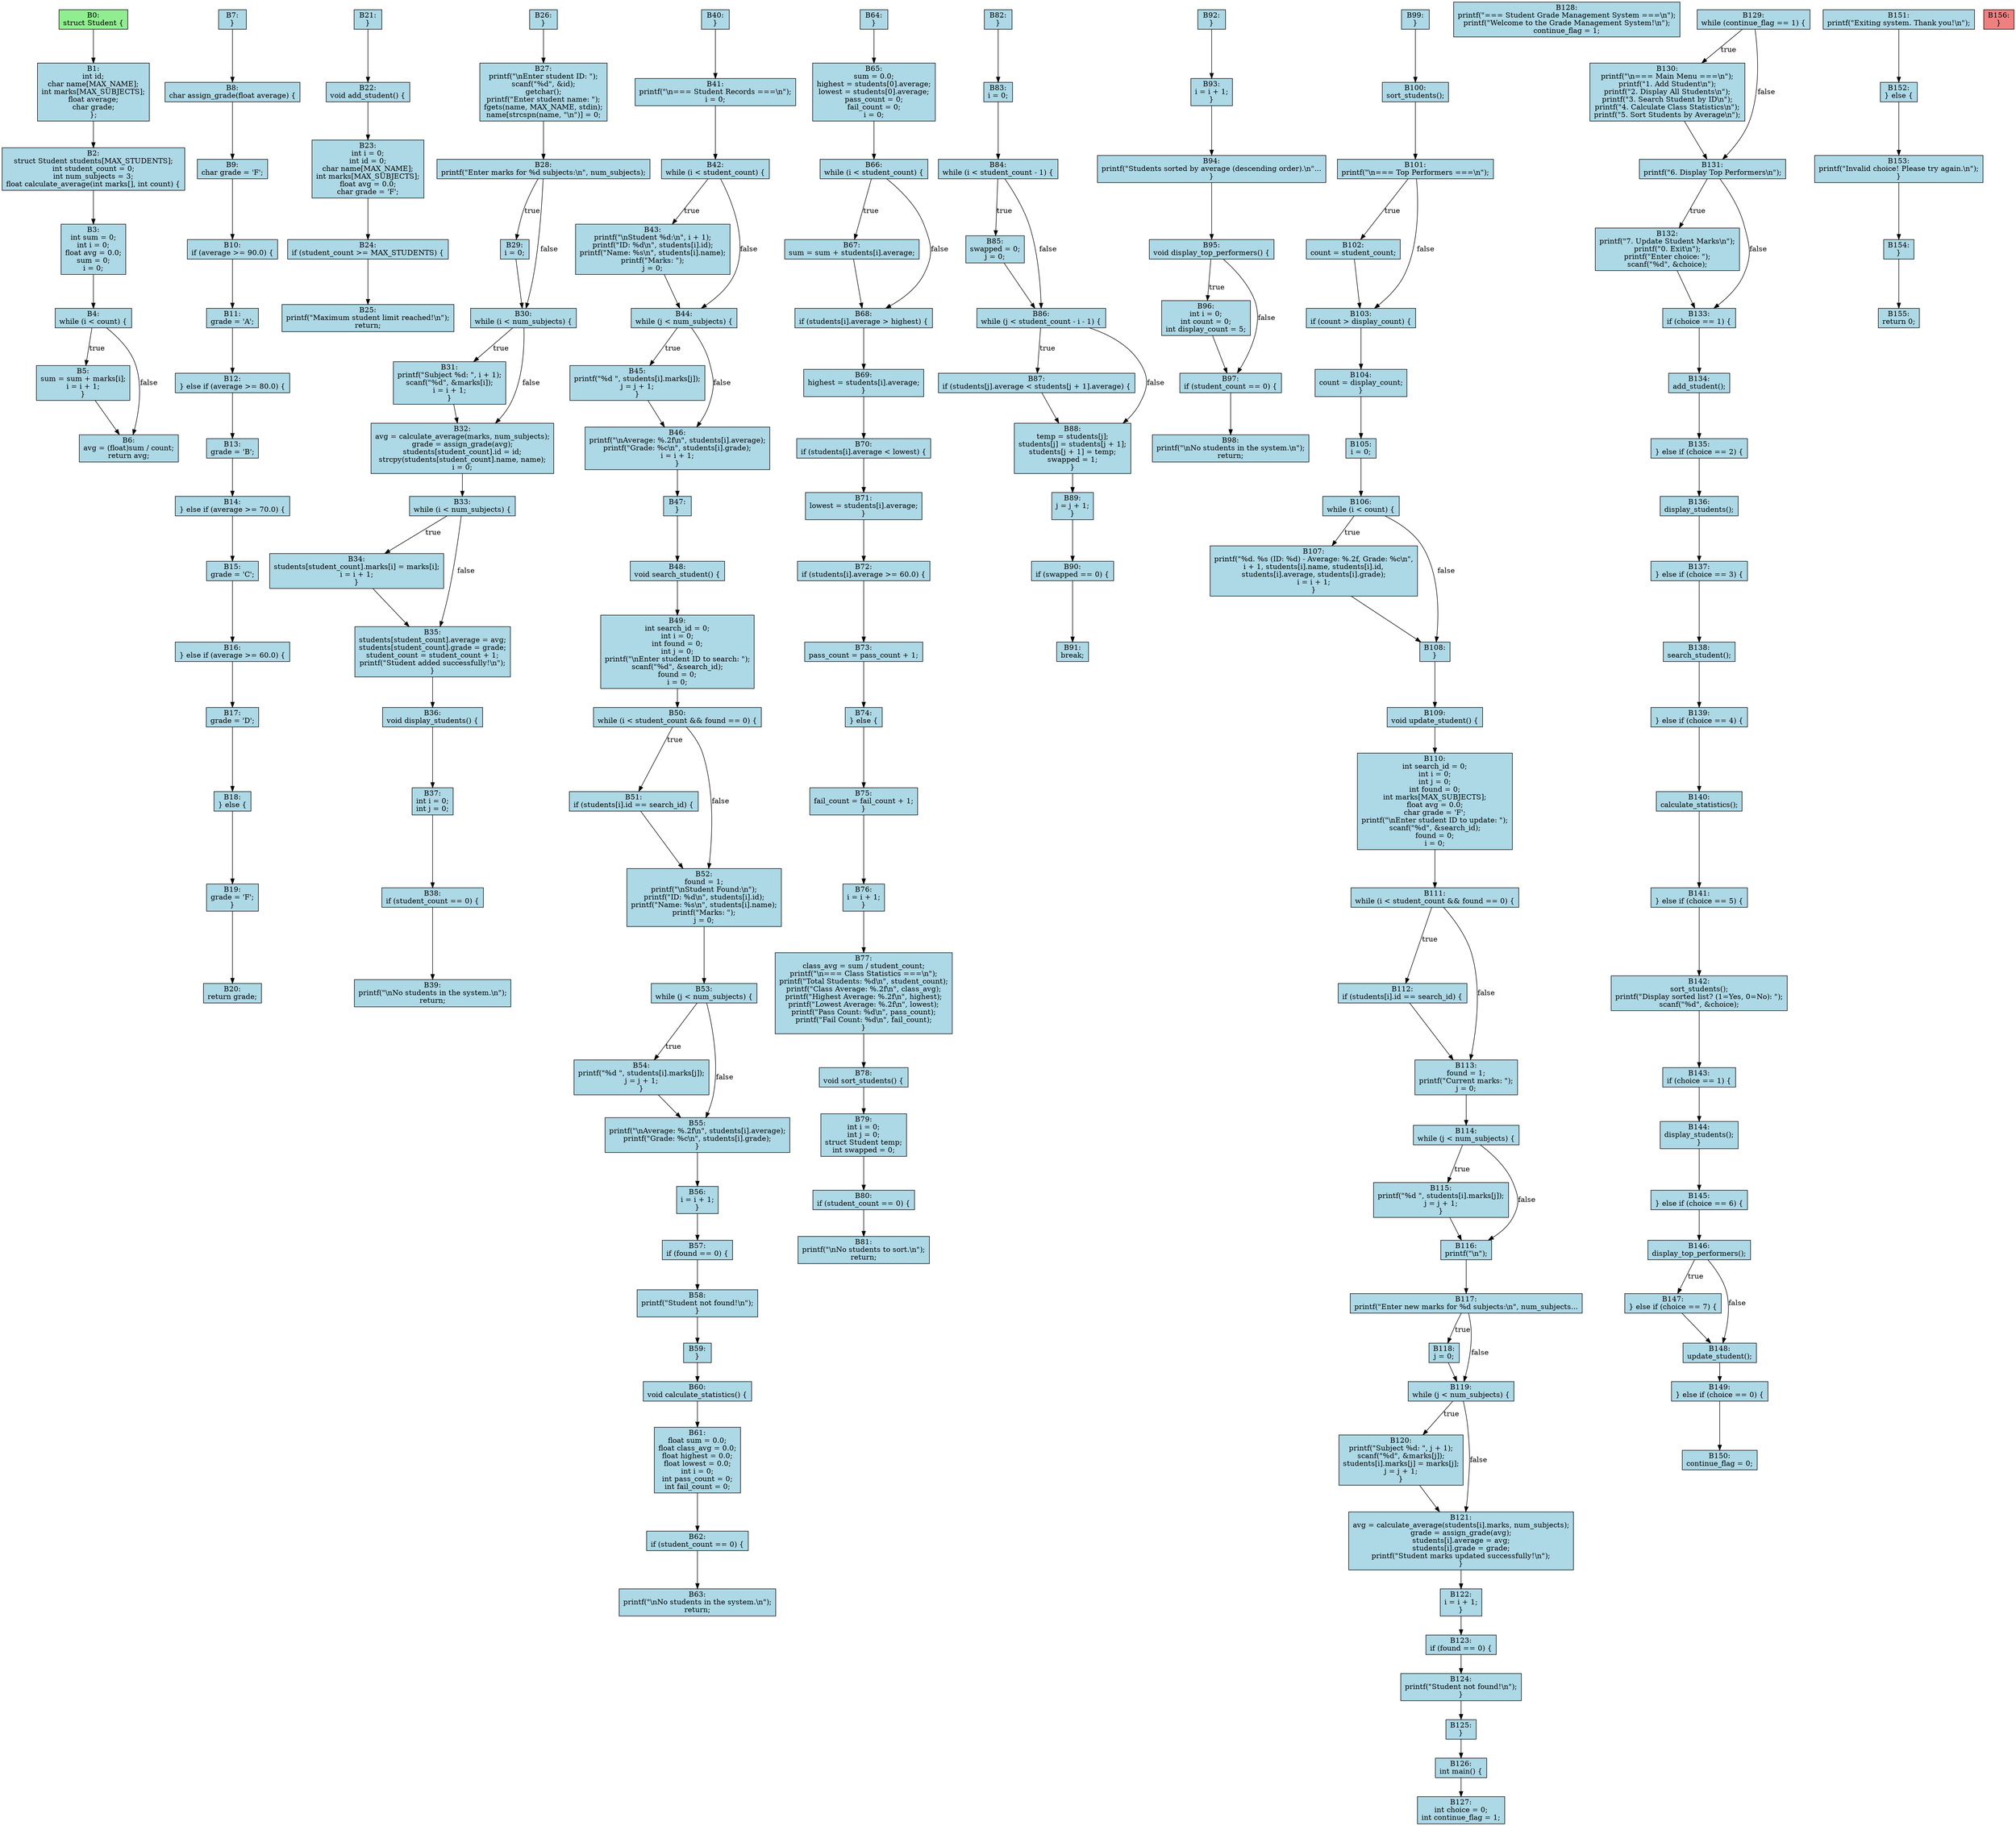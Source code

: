 digraph CFG {
    node [shape=box, style=filled, fillcolor=lightblue];
    rankdir=TB;

    0 [label="B0:\nstruct Student {\n", fillcolor=lightgreen];
    1 [label="B1:\nint id;\nchar name[MAX_NAME];\nint marks[MAX_SUBJECTS];\nfloat average;\nchar grade;\n};\n"];
    2 [label="B2:\nstruct Student students[MAX_STUDENTS];\nint student_count = 0;\nint num_subjects = 3;\nfloat calculate_average(int marks[], int count) {\n"];
    3 [label="B3:\nint sum = 0;\nint i = 0;\nfloat avg = 0.0;\nsum = 0;\ni = 0;\n"];
    4 [label="B4:\nwhile (i < count) {\n"];
    5 [label="B5:\nsum = sum + marks[i];\ni = i + 1;\n}\n"];
    6 [label="B6:\navg = (float)sum / count;\nreturn avg;\n"];
    7 [label="B7:\n}\n"];
    8 [label="B8:\nchar assign_grade(float average) {\n"];
    9 [label="B9:\nchar grade = 'F';\n"];
    10 [label="B10:\nif (average >= 90.0) {\n"];
    11 [label="B11:\ngrade = 'A';\n"];
    12 [label="B12:\n} else if (average >= 80.0) {\n"];
    13 [label="B13:\ngrade = 'B';\n"];
    14 [label="B14:\n} else if (average >= 70.0) {\n"];
    15 [label="B15:\ngrade = 'C';\n"];
    16 [label="B16:\n} else if (average >= 60.0) {\n"];
    17 [label="B17:\ngrade = 'D';\n"];
    18 [label="B18:\n} else {\n"];
    19 [label="B19:\ngrade = 'F';\n}\n"];
    20 [label="B20:\nreturn grade;\n"];
    21 [label="B21:\n}\n"];
    22 [label="B22:\nvoid add_student() {\n"];
    23 [label="B23:\nint i = 0;\nint id = 0;\nchar name[MAX_NAME];\nint marks[MAX_SUBJECTS];\nfloat avg = 0.0;\nchar grade = 'F';\n"];
    24 [label="B24:\nif (student_count >= MAX_STUDENTS) {\n"];
    25 [label="B25:\nprintf(\"Maximum student limit reached!\\n\");\nreturn;\n"];
    26 [label="B26:\n}\n"];
    27 [label="B27:\nprintf(\"\\nEnter student ID: \");\nscanf(\"%d\", &id);\ngetchar();\nprintf(\"Enter student name: \");\nfgets(name, MAX_NAME, stdin);\nname[strcspn(name, \"\\n\")] = 0;\n"];
    28 [label="B28:\nprintf(\"Enter marks for %d subjects:\\n\", num_subjects);\n"];
    29 [label="B29:\ni = 0;\n"];
    30 [label="B30:\nwhile (i < num_subjects) {\n"];
    31 [label="B31:\nprintf(\"Subject %d: \", i + 1);\nscanf(\"%d\", &marks[i]);\ni = i + 1;\n}\n"];
    32 [label="B32:\navg = calculate_average(marks, num_subjects);\ngrade = assign_grade(avg);\nstudents[student_count].id = id;\nstrcpy(students[student_count].name, name);\ni = 0;\n"];
    33 [label="B33:\nwhile (i < num_subjects) {\n"];
    34 [label="B34:\nstudents[student_count].marks[i] = marks[i];\ni = i + 1;\n}\n"];
    35 [label="B35:\nstudents[student_count].average = avg;\nstudents[student_count].grade = grade;\nstudent_count = student_count + 1;\nprintf(\"Student added successfully!\\n\");\n}\n"];
    36 [label="B36:\nvoid display_students() {\n"];
    37 [label="B37:\nint i = 0;\nint j = 0;\n"];
    38 [label="B38:\nif (student_count == 0) {\n"];
    39 [label="B39:\nprintf(\"\\nNo students in the system.\\n\");\nreturn;\n"];
    40 [label="B40:\n}\n"];
    41 [label="B41:\nprintf(\"\\n=== Student Records ===\\n\");\ni = 0;\n"];
    42 [label="B42:\nwhile (i < student_count) {\n"];
    43 [label="B43:\nprintf(\"\\nStudent %d:\\n\", i + 1);\nprintf(\"ID: %d\\n\", students[i].id);\nprintf(\"Name: %s\\n\", students[i].name);\nprintf(\"Marks: \");\nj = 0;\n"];
    44 [label="B44:\nwhile (j < num_subjects) {\n"];
    45 [label="B45:\nprintf(\"%d \", students[i].marks[j]);\nj = j + 1;\n}\n"];
    46 [label="B46:\nprintf(\"\\nAverage: %.2f\\n\", students[i].average);\nprintf(\"Grade: %c\\n\", students[i].grade);\ni = i + 1;\n}\n"];
    47 [label="B47:\n}\n"];
    48 [label="B48:\nvoid search_student() {\n"];
    49 [label="B49:\nint search_id = 0;\nint i = 0;\nint found = 0;\nint j = 0;\nprintf(\"\\nEnter student ID to search: \");\nscanf(\"%d\", &search_id);\nfound = 0;\ni = 0;\n"];
    50 [label="B50:\nwhile (i < student_count && found == 0) {\n"];
    51 [label="B51:\nif (students[i].id == search_id) {\n"];
    52 [label="B52:\nfound = 1;\nprintf(\"\\nStudent Found:\\n\");\nprintf(\"ID: %d\\n\", students[i].id);\nprintf(\"Name: %s\\n\", students[i].name);\nprintf(\"Marks: \");\nj = 0;\n"];
    53 [label="B53:\nwhile (j < num_subjects) {\n"];
    54 [label="B54:\nprintf(\"%d \", students[i].marks[j]);\nj = j + 1;\n}\n"];
    55 [label="B55:\nprintf(\"\\nAverage: %.2f\\n\", students[i].average);\nprintf(\"Grade: %c\\n\", students[i].grade);\n}\n"];
    56 [label="B56:\ni = i + 1;\n}\n"];
    57 [label="B57:\nif (found == 0) {\n"];
    58 [label="B58:\nprintf(\"Student not found!\\n\");\n}\n"];
    59 [label="B59:\n}\n"];
    60 [label="B60:\nvoid calculate_statistics() {\n"];
    61 [label="B61:\nfloat sum = 0.0;\nfloat class_avg = 0.0;\nfloat highest = 0.0;\nfloat lowest = 0.0;\nint i = 0;\nint pass_count = 0;\nint fail_count = 0;\n"];
    62 [label="B62:\nif (student_count == 0) {\n"];
    63 [label="B63:\nprintf(\"\\nNo students in the system.\\n\");\nreturn;\n"];
    64 [label="B64:\n}\n"];
    65 [label="B65:\nsum = 0.0;\nhighest = students[0].average;\nlowest = students[0].average;\npass_count = 0;\nfail_count = 0;\ni = 0;\n"];
    66 [label="B66:\nwhile (i < student_count) {\n"];
    67 [label="B67:\nsum = sum + students[i].average;\n"];
    68 [label="B68:\nif (students[i].average > highest) {\n"];
    69 [label="B69:\nhighest = students[i].average;\n}\n"];
    70 [label="B70:\nif (students[i].average < lowest) {\n"];
    71 [label="B71:\nlowest = students[i].average;\n}\n"];
    72 [label="B72:\nif (students[i].average >= 60.0) {\n"];
    73 [label="B73:\npass_count = pass_count + 1;\n"];
    74 [label="B74:\n} else {\n"];
    75 [label="B75:\nfail_count = fail_count + 1;\n}\n"];
    76 [label="B76:\ni = i + 1;\n}\n"];
    77 [label="B77:\nclass_avg = sum / student_count;\nprintf(\"\\n=== Class Statistics ===\\n\");\nprintf(\"Total Students: %d\\n\", student_count);\nprintf(\"Class Average: %.2f\\n\", class_avg);\nprintf(\"Highest Average: %.2f\\n\", highest);\nprintf(\"Lowest Average: %.2f\\n\", lowest);\nprintf(\"Pass Count: %d\\n\", pass_count);\nprintf(\"Fail Count: %d\\n\", fail_count);\n}\n"];
    78 [label="B78:\nvoid sort_students() {\n"];
    79 [label="B79:\nint i = 0;\nint j = 0;\nstruct Student temp;\nint swapped = 0;\n"];
    80 [label="B80:\nif (student_count == 0) {\n"];
    81 [label="B81:\nprintf(\"\\nNo students to sort.\\n\");\nreturn;\n"];
    82 [label="B82:\n}\n"];
    83 [label="B83:\ni = 0;\n"];
    84 [label="B84:\nwhile (i < student_count - 1) {\n"];
    85 [label="B85:\nswapped = 0;\nj = 0;\n"];
    86 [label="B86:\nwhile (j < student_count - i - 1) {\n"];
    87 [label="B87:\nif (students[j].average < students[j + 1].average) {\n"];
    88 [label="B88:\ntemp = students[j];\nstudents[j] = students[j + 1];\nstudents[j + 1] = temp;\nswapped = 1;\n}\n"];
    89 [label="B89:\nj = j + 1;\n}\n"];
    90 [label="B90:\nif (swapped == 0) {\n"];
    91 [label="B91:\nbreak;\n"];
    92 [label="B92:\n}\n"];
    93 [label="B93:\ni = i + 1;\n}\n"];
    94 [label="B94:\nprintf(\"Students sorted by average (descending order).\\n\"...\n}\n"];
    95 [label="B95:\nvoid display_top_performers() {\n"];
    96 [label="B96:\nint i = 0;\nint count = 0;\nint display_count = 5;\n"];
    97 [label="B97:\nif (student_count == 0) {\n"];
    98 [label="B98:\nprintf(\"\\nNo students in the system.\\n\");\nreturn;\n"];
    99 [label="B99:\n}\n"];
    100 [label="B100:\nsort_students();\n"];
    101 [label="B101:\nprintf(\"\\n=== Top Performers ===\\n\");\n"];
    102 [label="B102:\ncount = student_count;\n"];
    103 [label="B103:\nif (count > display_count) {\n"];
    104 [label="B104:\ncount = display_count;\n}\n"];
    105 [label="B105:\ni = 0;\n"];
    106 [label="B106:\nwhile (i < count) {\n"];
    107 [label="B107:\nprintf(\"%d. %s (ID: %d) - Average: %.2f, Grade: %c\\n\",\ni + 1, students[i].name, students[i].id,\nstudents[i].average, students[i].grade);\ni = i + 1;\n}\n"];
    108 [label="B108:\n}\n"];
    109 [label="B109:\nvoid update_student() {\n"];
    110 [label="B110:\nint search_id = 0;\nint i = 0;\nint j = 0;\nint found = 0;\nint marks[MAX_SUBJECTS];\nfloat avg = 0.0;\nchar grade = 'F';\nprintf(\"\\nEnter student ID to update: \");\nscanf(\"%d\", &search_id);\nfound = 0;\ni = 0;\n"];
    111 [label="B111:\nwhile (i < student_count && found == 0) {\n"];
    112 [label="B112:\nif (students[i].id == search_id) {\n"];
    113 [label="B113:\nfound = 1;\nprintf(\"Current marks: \");\nj = 0;\n"];
    114 [label="B114:\nwhile (j < num_subjects) {\n"];
    115 [label="B115:\nprintf(\"%d \", students[i].marks[j]);\nj = j + 1;\n}\n"];
    116 [label="B116:\nprintf(\"\\n\");\n"];
    117 [label="B117:\nprintf(\"Enter new marks for %d subjects:\\n\", num_subjects...\n"];
    118 [label="B118:\nj = 0;\n"];
    119 [label="B119:\nwhile (j < num_subjects) {\n"];
    120 [label="B120:\nprintf(\"Subject %d: \", j + 1);\nscanf(\"%d\", &marks[j]);\nstudents[i].marks[j] = marks[j];\nj = j + 1;\n}\n"];
    121 [label="B121:\navg = calculate_average(students[i].marks, num_subjects);\ngrade = assign_grade(avg);\nstudents[i].average = avg;\nstudents[i].grade = grade;\nprintf(\"Student marks updated successfully!\\n\");\n}\n"];
    122 [label="B122:\ni = i + 1;\n}\n"];
    123 [label="B123:\nif (found == 0) {\n"];
    124 [label="B124:\nprintf(\"Student not found!\\n\");\n}\n"];
    125 [label="B125:\n}\n"];
    126 [label="B126:\nint main() {\n"];
    127 [label="B127:\nint choice = 0;\nint continue_flag = 1;\n"];
    128 [label="B128:\nprintf(\"=== Student Grade Management System ===\\n\");\nprintf(\"Welcome to the Grade Management System!\\n\");\ncontinue_flag = 1;\n"];
    129 [label="B129:\nwhile (continue_flag == 1) {\n"];
    130 [label="B130:\nprintf(\"\\n=== Main Menu ===\\n\");\nprintf(\"1. Add Student\\n\");\nprintf(\"2. Display All Students\\n\");\nprintf(\"3. Search Student by ID\\n\");\nprintf(\"4. Calculate Class Statistics\\n\");\nprintf(\"5. Sort Students by Average\\n\");\n"];
    131 [label="B131:\nprintf(\"6. Display Top Performers\\n\");\n"];
    132 [label="B132:\nprintf(\"7. Update Student Marks\\n\");\nprintf(\"0. Exit\\n\");\nprintf(\"Enter choice: \");\nscanf(\"%d\", &choice);\n"];
    133 [label="B133:\nif (choice == 1) {\n"];
    134 [label="B134:\nadd_student();\n"];
    135 [label="B135:\n} else if (choice == 2) {\n"];
    136 [label="B136:\ndisplay_students();\n"];
    137 [label="B137:\n} else if (choice == 3) {\n"];
    138 [label="B138:\nsearch_student();\n"];
    139 [label="B139:\n} else if (choice == 4) {\n"];
    140 [label="B140:\ncalculate_statistics();\n"];
    141 [label="B141:\n} else if (choice == 5) {\n"];
    142 [label="B142:\nsort_students();\nprintf(\"Display sorted list? (1=Yes, 0=No): \");\nscanf(\"%d\", &choice);\n"];
    143 [label="B143:\nif (choice == 1) {\n"];
    144 [label="B144:\ndisplay_students();\n}\n"];
    145 [label="B145:\n} else if (choice == 6) {\n"];
    146 [label="B146:\ndisplay_top_performers();\n"];
    147 [label="B147:\n} else if (choice == 7) {\n"];
    148 [label="B148:\nupdate_student();\n"];
    149 [label="B149:\n} else if (choice == 0) {\n"];
    150 [label="B150:\ncontinue_flag = 0;\n"];
    151 [label="B151:\nprintf(\"Exiting system. Thank you!\\n\");\n"];
    152 [label="B152:\n} else {\n"];
    153 [label="B153:\nprintf(\"Invalid choice! Please try again.\\n\");\n}\n"];
    154 [label="B154:\n}\n"];
    155 [label="B155:\nreturn 0;\n"];
    156 [label="B156:\n}\n", fillcolor=lightcoral];

    0 -> 1;
    1 -> 2;
    2 -> 3;
    3 -> 4;
    4 -> 5 [label="true"];
    4 -> 6 [label="false"];
    5 -> 6;
    7 -> 8;
    8 -> 9;
    9 -> 10;
    10 -> 11;
    11 -> 12;
    12 -> 13;
    13 -> 14;
    14 -> 15;
    15 -> 16;
    16 -> 17;
    17 -> 18;
    18 -> 19;
    19 -> 20;
    21 -> 22;
    22 -> 23;
    23 -> 24;
    24 -> 25;
    26 -> 27;
    27 -> 28;
    28 -> 29 [label="true"];
    28 -> 30 [label="false"];
    29 -> 30;
    30 -> 31 [label="true"];
    30 -> 32 [label="false"];
    31 -> 32;
    32 -> 33;
    33 -> 34 [label="true"];
    33 -> 35 [label="false"];
    34 -> 35;
    35 -> 36;
    36 -> 37;
    37 -> 38;
    38 -> 39;
    40 -> 41;
    41 -> 42;
    42 -> 43 [label="true"];
    42 -> 44 [label="false"];
    43 -> 44;
    44 -> 45 [label="true"];
    44 -> 46 [label="false"];
    45 -> 46;
    46 -> 47;
    47 -> 48;
    48 -> 49;
    49 -> 50;
    50 -> 51 [label="true"];
    50 -> 52 [label="false"];
    51 -> 52;
    52 -> 53;
    53 -> 54 [label="true"];
    53 -> 55 [label="false"];
    54 -> 55;
    55 -> 56;
    56 -> 57;
    57 -> 58;
    58 -> 59;
    59 -> 60;
    60 -> 61;
    61 -> 62;
    62 -> 63;
    64 -> 65;
    65 -> 66;
    66 -> 67 [label="true"];
    66 -> 68 [label="false"];
    67 -> 68;
    68 -> 69;
    69 -> 70;
    70 -> 71;
    71 -> 72;
    72 -> 73;
    73 -> 74;
    74 -> 75;
    75 -> 76;
    76 -> 77;
    77 -> 78;
    78 -> 79;
    79 -> 80;
    80 -> 81;
    82 -> 83;
    83 -> 84;
    84 -> 85 [label="true"];
    84 -> 86 [label="false"];
    85 -> 86;
    86 -> 87 [label="true"];
    86 -> 88 [label="false"];
    87 -> 88;
    88 -> 89;
    89 -> 90;
    90 -> 91;
    92 -> 93;
    93 -> 94;
    94 -> 95;
    95 -> 96 [label="true"];
    95 -> 97 [label="false"];
    96 -> 97;
    97 -> 98;
    99 -> 100;
    100 -> 101;
    101 -> 102 [label="true"];
    101 -> 103 [label="false"];
    102 -> 103;
    103 -> 104;
    104 -> 105;
    105 -> 106;
    106 -> 107 [label="true"];
    106 -> 108 [label="false"];
    107 -> 108;
    108 -> 109;
    109 -> 110;
    110 -> 111;
    111 -> 112 [label="true"];
    111 -> 113 [label="false"];
    112 -> 113;
    113 -> 114;
    114 -> 115 [label="true"];
    114 -> 116 [label="false"];
    115 -> 116;
    116 -> 117;
    117 -> 118 [label="true"];
    117 -> 119 [label="false"];
    118 -> 119;
    119 -> 120 [label="true"];
    119 -> 121 [label="false"];
    120 -> 121;
    121 -> 122;
    122 -> 123;
    123 -> 124;
    124 -> 125;
    125 -> 126;
    126 -> 127;
    129 -> 130 [label="true"];
    129 -> 131 [label="false"];
    130 -> 131;
    131 -> 132 [label="true"];
    131 -> 133 [label="false"];
    132 -> 133;
    133 -> 134;
    134 -> 135;
    135 -> 136;
    136 -> 137;
    137 -> 138;
    138 -> 139;
    139 -> 140;
    140 -> 141;
    141 -> 142;
    142 -> 143;
    143 -> 144;
    144 -> 145;
    145 -> 146;
    146 -> 147 [label="true"];
    146 -> 148 [label="false"];
    147 -> 148;
    148 -> 149;
    149 -> 150;
    151 -> 152;
    152 -> 153;
    153 -> 154;
    154 -> 155;
}
